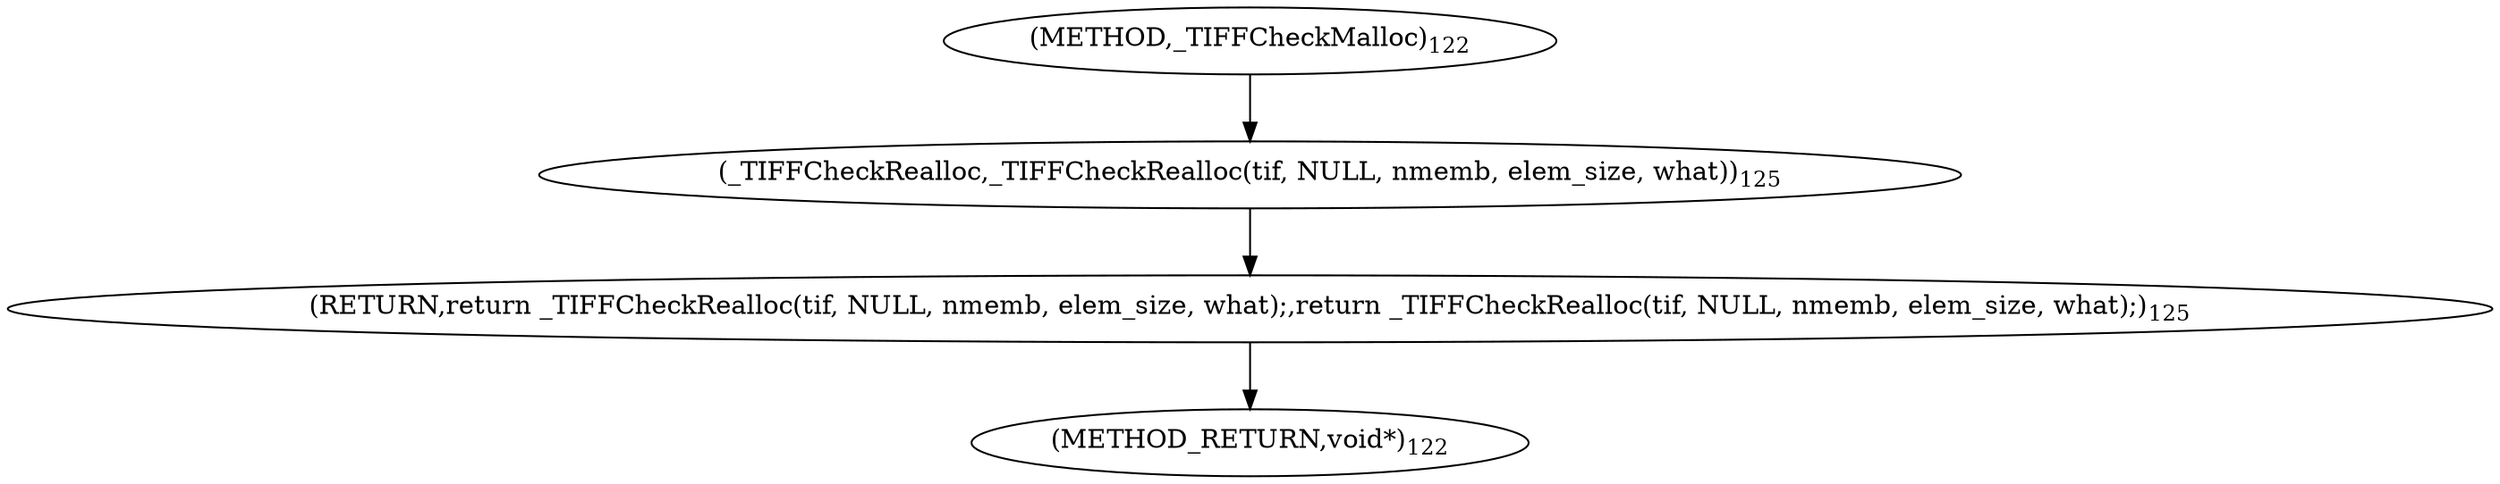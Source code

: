 digraph "_TIFFCheckMalloc" {  
"20834" [label = <(RETURN,return _TIFFCheckRealloc(tif, NULL, nmemb, elem_size, what);,return _TIFFCheckRealloc(tif, NULL, nmemb, elem_size, what);)<SUB>125</SUB>> ]
"20835" [label = <(_TIFFCheckRealloc,_TIFFCheckRealloc(tif, NULL, nmemb, elem_size, what))<SUB>125</SUB>> ]
"20828" [label = <(METHOD,_TIFFCheckMalloc)<SUB>122</SUB>> ]
"20841" [label = <(METHOD_RETURN,void*)<SUB>122</SUB>> ]
  "20834" -> "20841" 
  "20835" -> "20834" 
  "20828" -> "20835" 
}
